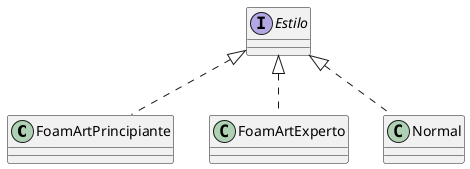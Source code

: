 @startuml
'https://plantuml.com/class-diagram

class FoamArtPrincipiante implements Estilo
class FoamArtExperto implements Estilo
class Normal implements Estilo

@enduml